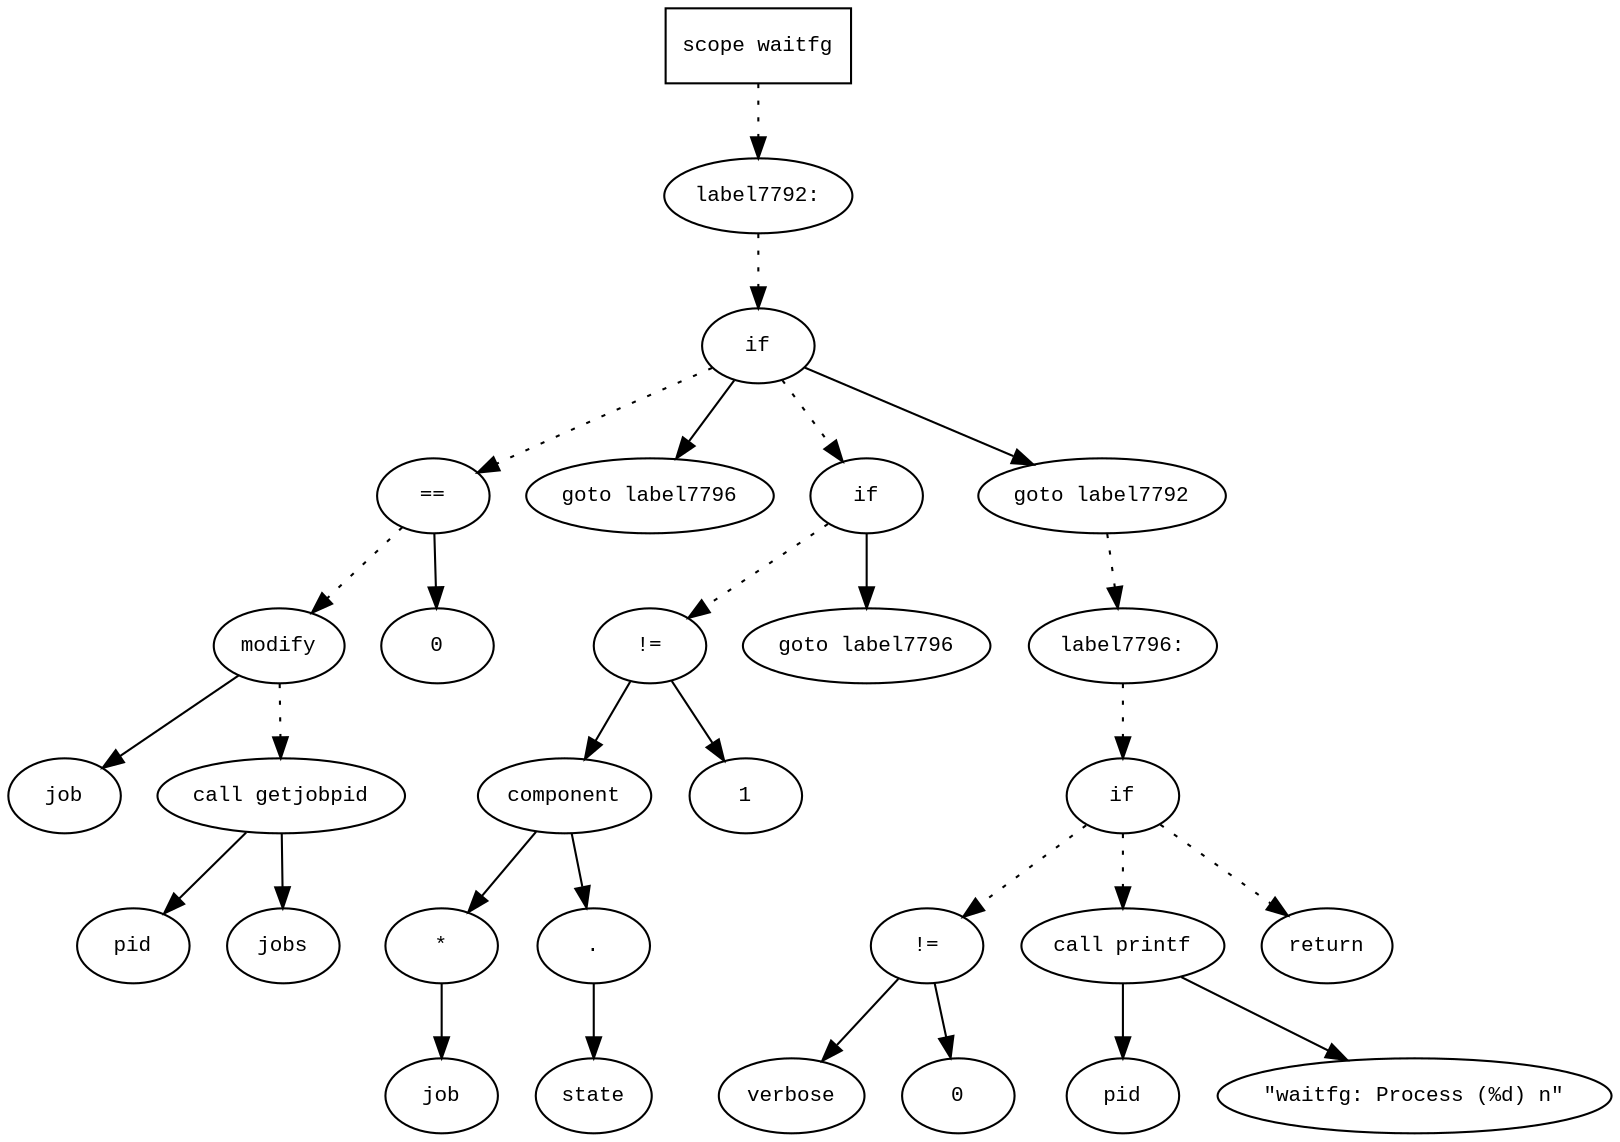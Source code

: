 digraph AST {
  graph [fontname="Times New Roman",fontsize=10];
  node  [fontname="Courier New",fontsize=10];
  edge  [fontname="Times New Roman",fontsize=10];

  node1 [label="scope waitfg",shape=box];
  node2 [label="label7792:",shape=ellipse];
  node1 -> node2 [style=dotted];
  node3 [label="if",shape=ellipse];
  node2 -> node3 [style=dotted];
  node4 [label="==",shape=ellipse];
  node5 [label="modify",shape=ellipse];
  node6 [label="job",shape=ellipse];
  node5 -> node6;
  node7 [label="call getjobpid",shape=ellipse];
  node8 [label="pid",shape=ellipse];
  node7 -> node8;
  node9 [label="jobs",shape=ellipse];
  node7 -> node9;
  node5 -> node7 [style=dotted];
  node4 -> node5 [style=dotted];
  node10 [label="0",shape=ellipse];
  node4 -> node10;
  node3 -> node4 [style=dotted];
  node11 [label="goto label7796",shape=ellipse];
  node3 -> node11;
  node12 [label="if",shape=ellipse];
  node3 -> node12 [style=dotted];
  node13 [label="!=",shape=ellipse];
  node14 [label="component",shape=ellipse];
  node13 -> node14;
  node15 [label="*",shape=ellipse];
  node16 [label="job",shape=ellipse];
  node15 -> node16;
  node14 -> node15;
  node17 [label=".",shape=ellipse];
  node14 -> node17;
  node18 [label="state",shape=ellipse];
  node17 -> node18;
  node19 [label="1",shape=ellipse];
  node13 -> node19;
  node12 -> node13 [style=dotted];
  node20 [label="goto label7796",shape=ellipse];
  node12 -> node20;
  node21 [label="goto label7792",shape=ellipse];
  node3 -> node21;
  node22 [label="label7796:",shape=ellipse];
  node21 -> node22 [style=dotted];
  node23 [label="if",shape=ellipse];
  node22 -> node23 [style=dotted];
  node24 [label="!=",shape=ellipse];
  node25 [label="verbose",shape=ellipse];
  node24 -> node25;
  node26 [label="0",shape=ellipse];
  node24 -> node26;
  node23 -> node24 [style=dotted];
  node27 [label="call printf",shape=ellipse];
  node28 [label="pid",shape=ellipse];
  node27 -> node28;
  node29 [label="\"waitfg: Process (%d) n\"",shape=ellipse];
  node27 -> node29;
  node23 -> node27 [style=dotted];
  node30 [label="return",shape=ellipse];
  node23 -> node30 [style=dotted];
} 